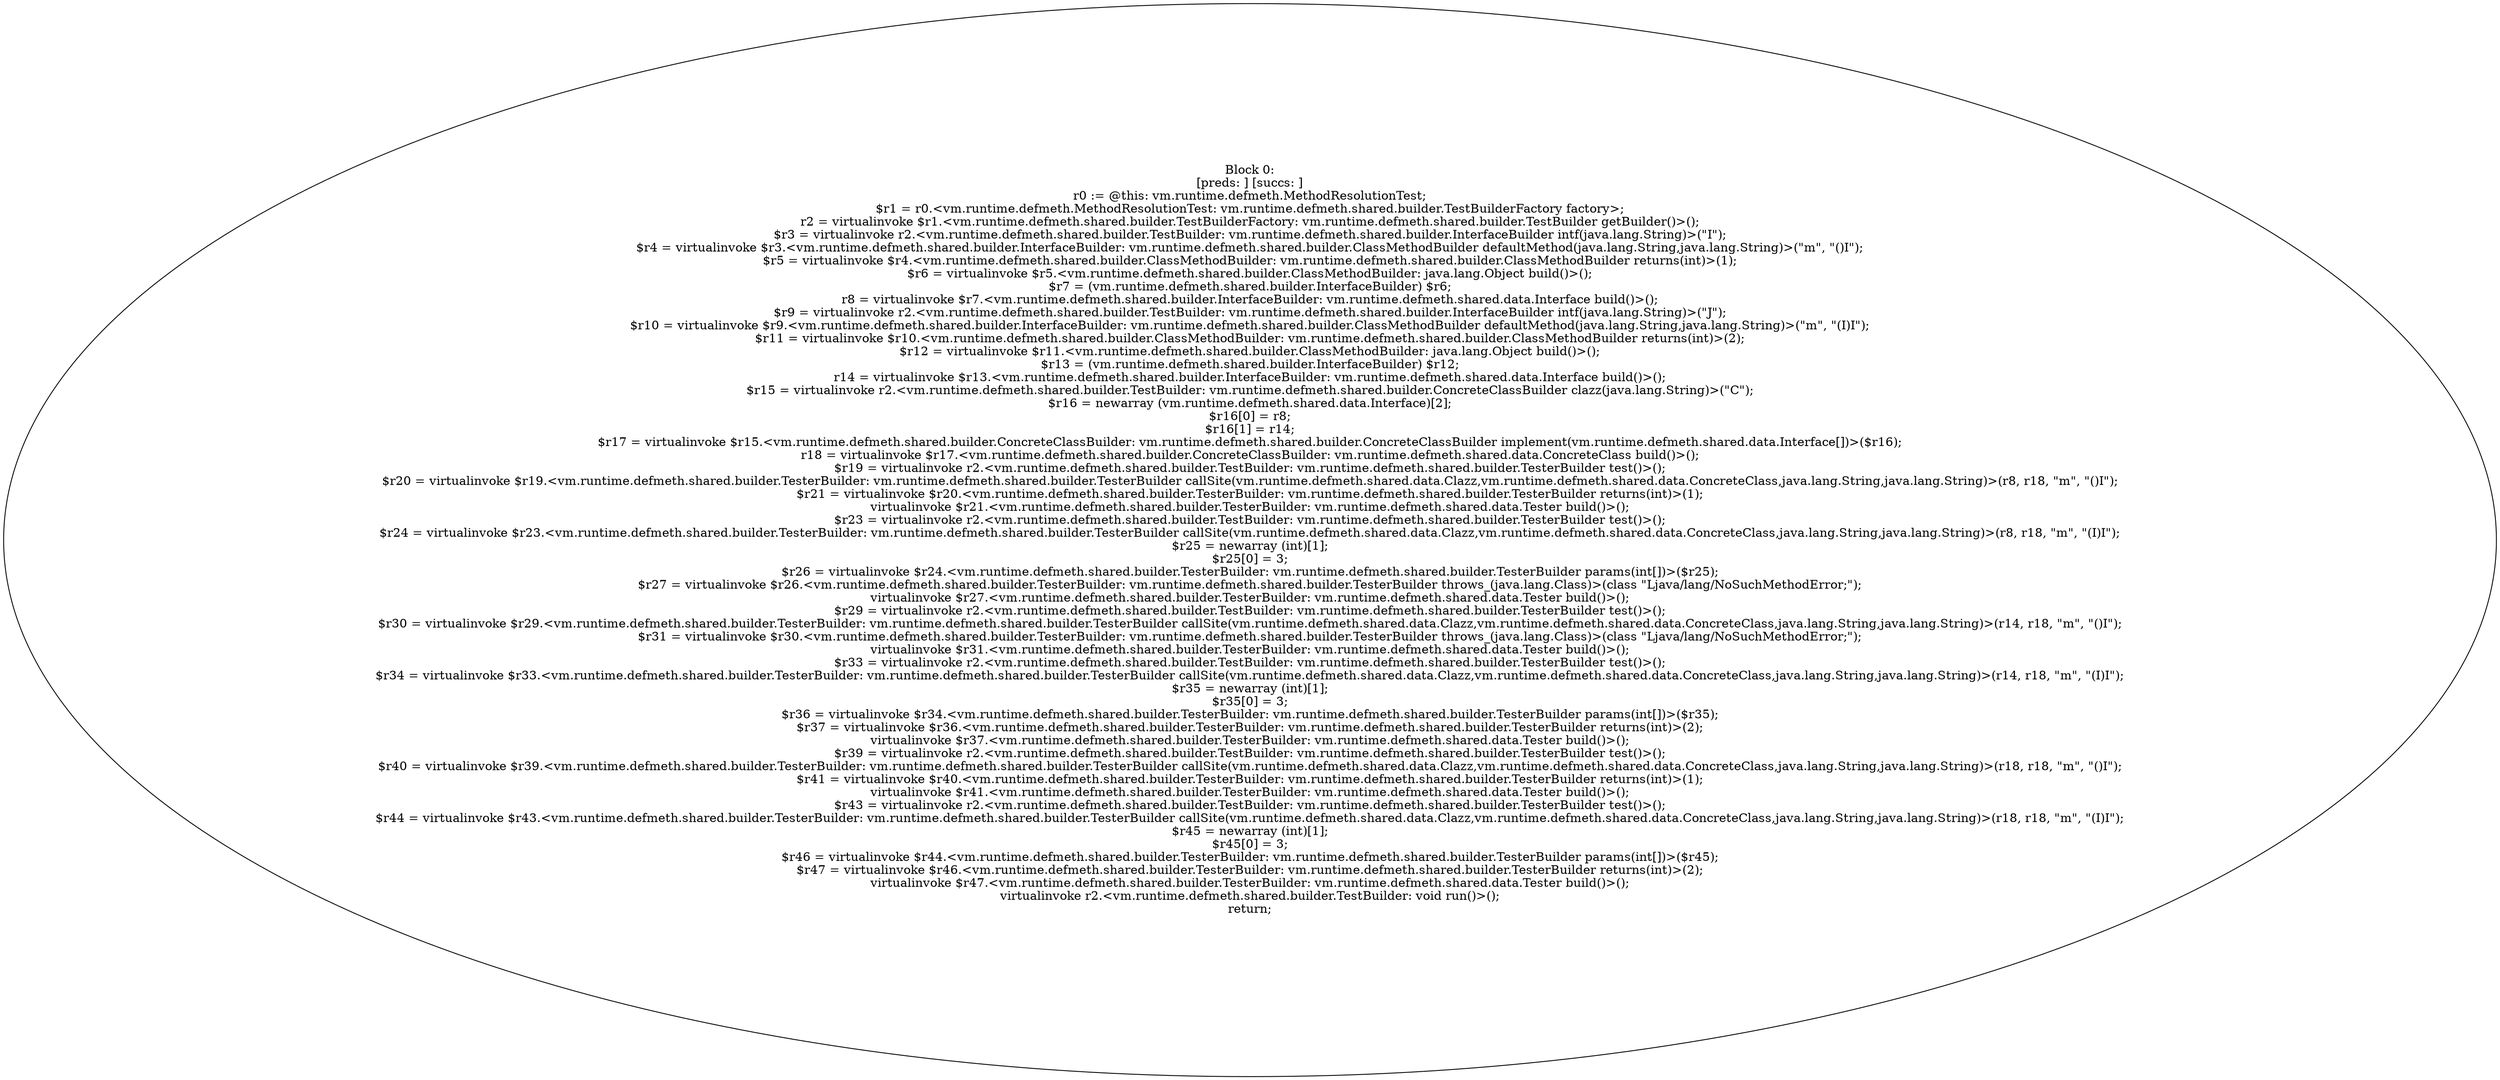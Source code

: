 digraph "unitGraph" {
    "Block 0:
[preds: ] [succs: ]
r0 := @this: vm.runtime.defmeth.MethodResolutionTest;
$r1 = r0.<vm.runtime.defmeth.MethodResolutionTest: vm.runtime.defmeth.shared.builder.TestBuilderFactory factory>;
r2 = virtualinvoke $r1.<vm.runtime.defmeth.shared.builder.TestBuilderFactory: vm.runtime.defmeth.shared.builder.TestBuilder getBuilder()>();
$r3 = virtualinvoke r2.<vm.runtime.defmeth.shared.builder.TestBuilder: vm.runtime.defmeth.shared.builder.InterfaceBuilder intf(java.lang.String)>(\"I\");
$r4 = virtualinvoke $r3.<vm.runtime.defmeth.shared.builder.InterfaceBuilder: vm.runtime.defmeth.shared.builder.ClassMethodBuilder defaultMethod(java.lang.String,java.lang.String)>(\"m\", \"()I\");
$r5 = virtualinvoke $r4.<vm.runtime.defmeth.shared.builder.ClassMethodBuilder: vm.runtime.defmeth.shared.builder.ClassMethodBuilder returns(int)>(1);
$r6 = virtualinvoke $r5.<vm.runtime.defmeth.shared.builder.ClassMethodBuilder: java.lang.Object build()>();
$r7 = (vm.runtime.defmeth.shared.builder.InterfaceBuilder) $r6;
r8 = virtualinvoke $r7.<vm.runtime.defmeth.shared.builder.InterfaceBuilder: vm.runtime.defmeth.shared.data.Interface build()>();
$r9 = virtualinvoke r2.<vm.runtime.defmeth.shared.builder.TestBuilder: vm.runtime.defmeth.shared.builder.InterfaceBuilder intf(java.lang.String)>(\"J\");
$r10 = virtualinvoke $r9.<vm.runtime.defmeth.shared.builder.InterfaceBuilder: vm.runtime.defmeth.shared.builder.ClassMethodBuilder defaultMethod(java.lang.String,java.lang.String)>(\"m\", \"(I)I\");
$r11 = virtualinvoke $r10.<vm.runtime.defmeth.shared.builder.ClassMethodBuilder: vm.runtime.defmeth.shared.builder.ClassMethodBuilder returns(int)>(2);
$r12 = virtualinvoke $r11.<vm.runtime.defmeth.shared.builder.ClassMethodBuilder: java.lang.Object build()>();
$r13 = (vm.runtime.defmeth.shared.builder.InterfaceBuilder) $r12;
r14 = virtualinvoke $r13.<vm.runtime.defmeth.shared.builder.InterfaceBuilder: vm.runtime.defmeth.shared.data.Interface build()>();
$r15 = virtualinvoke r2.<vm.runtime.defmeth.shared.builder.TestBuilder: vm.runtime.defmeth.shared.builder.ConcreteClassBuilder clazz(java.lang.String)>(\"C\");
$r16 = newarray (vm.runtime.defmeth.shared.data.Interface)[2];
$r16[0] = r8;
$r16[1] = r14;
$r17 = virtualinvoke $r15.<vm.runtime.defmeth.shared.builder.ConcreteClassBuilder: vm.runtime.defmeth.shared.builder.ConcreteClassBuilder implement(vm.runtime.defmeth.shared.data.Interface[])>($r16);
r18 = virtualinvoke $r17.<vm.runtime.defmeth.shared.builder.ConcreteClassBuilder: vm.runtime.defmeth.shared.data.ConcreteClass build()>();
$r19 = virtualinvoke r2.<vm.runtime.defmeth.shared.builder.TestBuilder: vm.runtime.defmeth.shared.builder.TesterBuilder test()>();
$r20 = virtualinvoke $r19.<vm.runtime.defmeth.shared.builder.TesterBuilder: vm.runtime.defmeth.shared.builder.TesterBuilder callSite(vm.runtime.defmeth.shared.data.Clazz,vm.runtime.defmeth.shared.data.ConcreteClass,java.lang.String,java.lang.String)>(r8, r18, \"m\", \"()I\");
$r21 = virtualinvoke $r20.<vm.runtime.defmeth.shared.builder.TesterBuilder: vm.runtime.defmeth.shared.builder.TesterBuilder returns(int)>(1);
virtualinvoke $r21.<vm.runtime.defmeth.shared.builder.TesterBuilder: vm.runtime.defmeth.shared.data.Tester build()>();
$r23 = virtualinvoke r2.<vm.runtime.defmeth.shared.builder.TestBuilder: vm.runtime.defmeth.shared.builder.TesterBuilder test()>();
$r24 = virtualinvoke $r23.<vm.runtime.defmeth.shared.builder.TesterBuilder: vm.runtime.defmeth.shared.builder.TesterBuilder callSite(vm.runtime.defmeth.shared.data.Clazz,vm.runtime.defmeth.shared.data.ConcreteClass,java.lang.String,java.lang.String)>(r8, r18, \"m\", \"(I)I\");
$r25 = newarray (int)[1];
$r25[0] = 3;
$r26 = virtualinvoke $r24.<vm.runtime.defmeth.shared.builder.TesterBuilder: vm.runtime.defmeth.shared.builder.TesterBuilder params(int[])>($r25);
$r27 = virtualinvoke $r26.<vm.runtime.defmeth.shared.builder.TesterBuilder: vm.runtime.defmeth.shared.builder.TesterBuilder throws_(java.lang.Class)>(class \"Ljava/lang/NoSuchMethodError;\");
virtualinvoke $r27.<vm.runtime.defmeth.shared.builder.TesterBuilder: vm.runtime.defmeth.shared.data.Tester build()>();
$r29 = virtualinvoke r2.<vm.runtime.defmeth.shared.builder.TestBuilder: vm.runtime.defmeth.shared.builder.TesterBuilder test()>();
$r30 = virtualinvoke $r29.<vm.runtime.defmeth.shared.builder.TesterBuilder: vm.runtime.defmeth.shared.builder.TesterBuilder callSite(vm.runtime.defmeth.shared.data.Clazz,vm.runtime.defmeth.shared.data.ConcreteClass,java.lang.String,java.lang.String)>(r14, r18, \"m\", \"()I\");
$r31 = virtualinvoke $r30.<vm.runtime.defmeth.shared.builder.TesterBuilder: vm.runtime.defmeth.shared.builder.TesterBuilder throws_(java.lang.Class)>(class \"Ljava/lang/NoSuchMethodError;\");
virtualinvoke $r31.<vm.runtime.defmeth.shared.builder.TesterBuilder: vm.runtime.defmeth.shared.data.Tester build()>();
$r33 = virtualinvoke r2.<vm.runtime.defmeth.shared.builder.TestBuilder: vm.runtime.defmeth.shared.builder.TesterBuilder test()>();
$r34 = virtualinvoke $r33.<vm.runtime.defmeth.shared.builder.TesterBuilder: vm.runtime.defmeth.shared.builder.TesterBuilder callSite(vm.runtime.defmeth.shared.data.Clazz,vm.runtime.defmeth.shared.data.ConcreteClass,java.lang.String,java.lang.String)>(r14, r18, \"m\", \"(I)I\");
$r35 = newarray (int)[1];
$r35[0] = 3;
$r36 = virtualinvoke $r34.<vm.runtime.defmeth.shared.builder.TesterBuilder: vm.runtime.defmeth.shared.builder.TesterBuilder params(int[])>($r35);
$r37 = virtualinvoke $r36.<vm.runtime.defmeth.shared.builder.TesterBuilder: vm.runtime.defmeth.shared.builder.TesterBuilder returns(int)>(2);
virtualinvoke $r37.<vm.runtime.defmeth.shared.builder.TesterBuilder: vm.runtime.defmeth.shared.data.Tester build()>();
$r39 = virtualinvoke r2.<vm.runtime.defmeth.shared.builder.TestBuilder: vm.runtime.defmeth.shared.builder.TesterBuilder test()>();
$r40 = virtualinvoke $r39.<vm.runtime.defmeth.shared.builder.TesterBuilder: vm.runtime.defmeth.shared.builder.TesterBuilder callSite(vm.runtime.defmeth.shared.data.Clazz,vm.runtime.defmeth.shared.data.ConcreteClass,java.lang.String,java.lang.String)>(r18, r18, \"m\", \"()I\");
$r41 = virtualinvoke $r40.<vm.runtime.defmeth.shared.builder.TesterBuilder: vm.runtime.defmeth.shared.builder.TesterBuilder returns(int)>(1);
virtualinvoke $r41.<vm.runtime.defmeth.shared.builder.TesterBuilder: vm.runtime.defmeth.shared.data.Tester build()>();
$r43 = virtualinvoke r2.<vm.runtime.defmeth.shared.builder.TestBuilder: vm.runtime.defmeth.shared.builder.TesterBuilder test()>();
$r44 = virtualinvoke $r43.<vm.runtime.defmeth.shared.builder.TesterBuilder: vm.runtime.defmeth.shared.builder.TesterBuilder callSite(vm.runtime.defmeth.shared.data.Clazz,vm.runtime.defmeth.shared.data.ConcreteClass,java.lang.String,java.lang.String)>(r18, r18, \"m\", \"(I)I\");
$r45 = newarray (int)[1];
$r45[0] = 3;
$r46 = virtualinvoke $r44.<vm.runtime.defmeth.shared.builder.TesterBuilder: vm.runtime.defmeth.shared.builder.TesterBuilder params(int[])>($r45);
$r47 = virtualinvoke $r46.<vm.runtime.defmeth.shared.builder.TesterBuilder: vm.runtime.defmeth.shared.builder.TesterBuilder returns(int)>(2);
virtualinvoke $r47.<vm.runtime.defmeth.shared.builder.TesterBuilder: vm.runtime.defmeth.shared.data.Tester build()>();
virtualinvoke r2.<vm.runtime.defmeth.shared.builder.TestBuilder: void run()>();
return;
"
}
